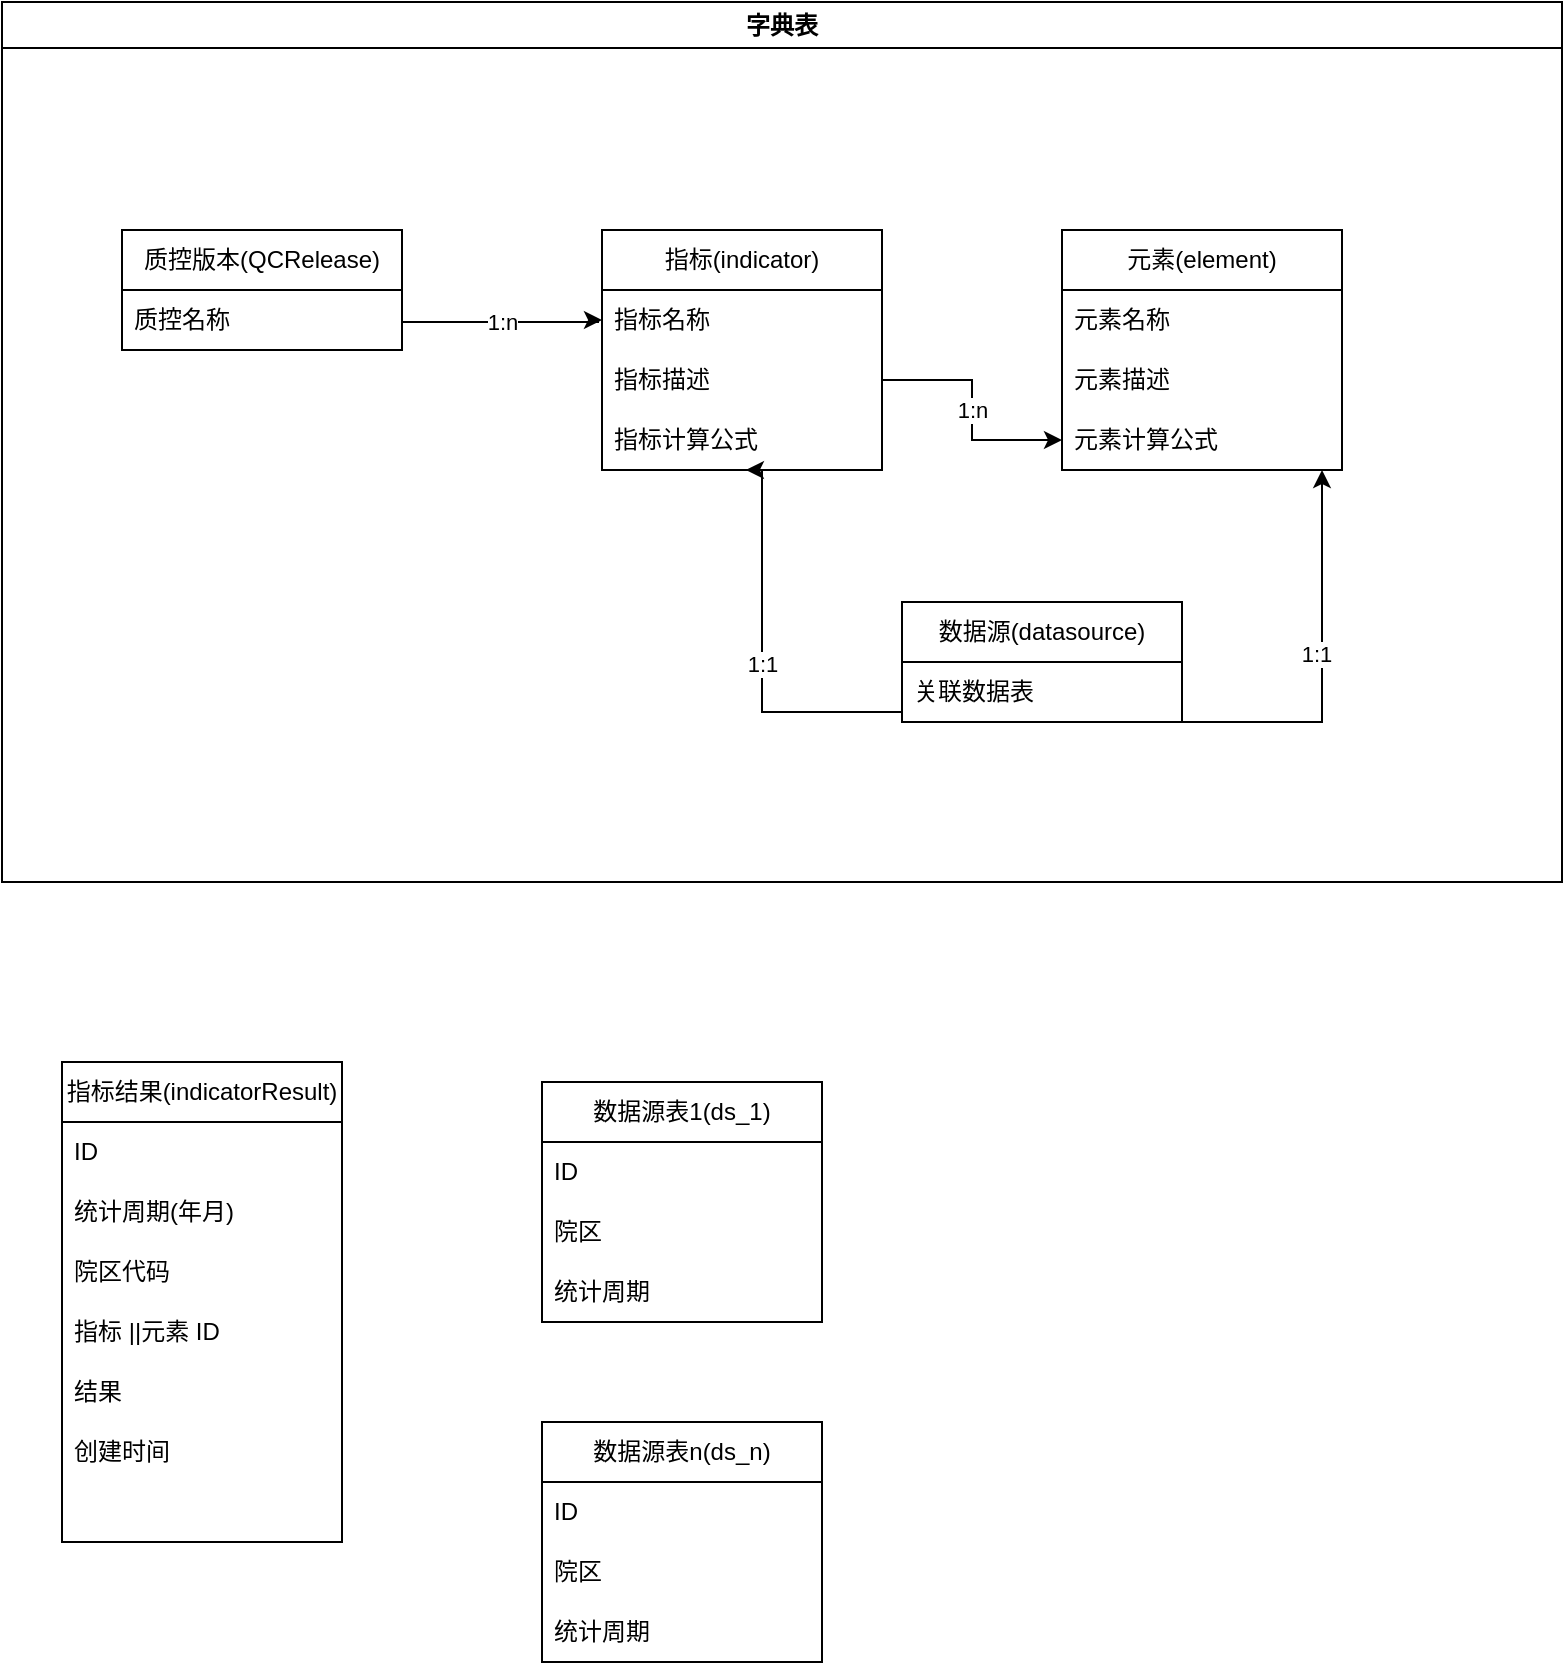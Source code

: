 <mxfile version="20.5.3" type="github">
  <diagram name="Page-1" id="efa7a0a1-bf9b-a30e-e6df-94a7791c09e9">
    <mxGraphModel dx="1956" dy="650" grid="1" gridSize="10" guides="1" tooltips="1" connect="1" arrows="1" fold="1" page="1" pageScale="1" pageWidth="826" pageHeight="1169" background="none" math="0" shadow="0">
      <root>
        <mxCell id="0" />
        <mxCell id="1" parent="0" />
        <mxCell id="xKy9EstJOX9OhzSi4FX4-137" value="字典表" style="swimlane;whiteSpace=wrap;html=1;" vertex="1" parent="1">
          <mxGeometry x="-140" y="140" width="780" height="440" as="geometry" />
        </mxCell>
        <mxCell id="xKy9EstJOX9OhzSi4FX4-138" value="质控版本(QCRelease)" style="swimlane;fontStyle=0;childLayout=stackLayout;horizontal=1;startSize=30;horizontalStack=0;resizeParent=1;resizeParentMax=0;resizeLast=0;collapsible=1;marginBottom=0;whiteSpace=wrap;html=1;" vertex="1" parent="xKy9EstJOX9OhzSi4FX4-137">
          <mxGeometry x="60" y="114" width="140" height="60" as="geometry" />
        </mxCell>
        <mxCell id="xKy9EstJOX9OhzSi4FX4-139" value="质控名称" style="text;strokeColor=none;fillColor=none;align=left;verticalAlign=middle;spacingLeft=4;spacingRight=4;overflow=hidden;points=[[0,0.5],[1,0.5]];portConstraint=eastwest;rotatable=0;whiteSpace=wrap;html=1;" vertex="1" parent="xKy9EstJOX9OhzSi4FX4-138">
          <mxGeometry y="30" width="140" height="30" as="geometry" />
        </mxCell>
        <mxCell id="xKy9EstJOX9OhzSi4FX4-140" value="指标(indicator)" style="swimlane;fontStyle=0;childLayout=stackLayout;horizontal=1;startSize=30;horizontalStack=0;resizeParent=1;resizeParentMax=0;resizeLast=0;collapsible=1;marginBottom=0;whiteSpace=wrap;html=1;" vertex="1" parent="xKy9EstJOX9OhzSi4FX4-137">
          <mxGeometry x="300" y="114" width="140" height="120" as="geometry" />
        </mxCell>
        <mxCell id="xKy9EstJOX9OhzSi4FX4-141" value="指标名称" style="text;strokeColor=none;fillColor=none;align=left;verticalAlign=middle;spacingLeft=4;spacingRight=4;overflow=hidden;points=[[0,0.5],[1,0.5]];portConstraint=eastwest;rotatable=0;whiteSpace=wrap;html=1;" vertex="1" parent="xKy9EstJOX9OhzSi4FX4-140">
          <mxGeometry y="30" width="140" height="30" as="geometry" />
        </mxCell>
        <mxCell id="xKy9EstJOX9OhzSi4FX4-142" value="指标描述" style="text;strokeColor=none;fillColor=none;align=left;verticalAlign=middle;spacingLeft=4;spacingRight=4;overflow=hidden;points=[[0,0.5],[1,0.5]];portConstraint=eastwest;rotatable=0;whiteSpace=wrap;html=1;" vertex="1" parent="xKy9EstJOX9OhzSi4FX4-140">
          <mxGeometry y="60" width="140" height="30" as="geometry" />
        </mxCell>
        <mxCell id="xKy9EstJOX9OhzSi4FX4-143" value="指标计算公式" style="text;strokeColor=none;fillColor=none;align=left;verticalAlign=middle;spacingLeft=4;spacingRight=4;overflow=hidden;points=[[0,0.5],[1,0.5]];portConstraint=eastwest;rotatable=0;whiteSpace=wrap;html=1;" vertex="1" parent="xKy9EstJOX9OhzSi4FX4-140">
          <mxGeometry y="90" width="140" height="30" as="geometry" />
        </mxCell>
        <mxCell id="xKy9EstJOX9OhzSi4FX4-144" value="1:1" style="edgeStyle=orthogonalEdgeStyle;rounded=0;orthogonalLoop=1;jettySize=auto;html=1;exitX=0;exitY=0.5;exitDx=0;exitDy=0;entryX=0.514;entryY=1;entryDx=0;entryDy=0;entryPerimeter=0;" edge="1" parent="xKy9EstJOX9OhzSi4FX4-137" source="xKy9EstJOX9OhzSi4FX4-148" target="xKy9EstJOX9OhzSi4FX4-143">
          <mxGeometry relative="1" as="geometry">
            <Array as="points">
              <mxPoint x="450" y="355" />
              <mxPoint x="380" y="355" />
              <mxPoint x="380" y="234" />
            </Array>
            <mxPoint x="310" y="330" as="targetPoint" />
          </mxGeometry>
        </mxCell>
        <mxCell id="xKy9EstJOX9OhzSi4FX4-147" value="数据源(datasource)" style="swimlane;fontStyle=0;childLayout=stackLayout;horizontal=1;startSize=30;horizontalStack=0;resizeParent=1;resizeParentMax=0;resizeLast=0;collapsible=1;marginBottom=0;whiteSpace=wrap;html=1;" vertex="1" parent="xKy9EstJOX9OhzSi4FX4-137">
          <mxGeometry x="450" y="300" width="140" height="60" as="geometry" />
        </mxCell>
        <mxCell id="xKy9EstJOX9OhzSi4FX4-148" value="关联数据表" style="text;strokeColor=none;fillColor=none;align=left;verticalAlign=middle;spacingLeft=4;spacingRight=4;overflow=hidden;points=[[0,0.5],[1,0.5]];portConstraint=eastwest;rotatable=0;whiteSpace=wrap;html=1;" vertex="1" parent="xKy9EstJOX9OhzSi4FX4-147">
          <mxGeometry y="30" width="140" height="30" as="geometry" />
        </mxCell>
        <mxCell id="xKy9EstJOX9OhzSi4FX4-149" value="元素(element)" style="swimlane;fontStyle=0;childLayout=stackLayout;horizontal=1;startSize=30;horizontalStack=0;resizeParent=1;resizeParentMax=0;resizeLast=0;collapsible=1;marginBottom=0;whiteSpace=wrap;html=1;" vertex="1" parent="xKy9EstJOX9OhzSi4FX4-137">
          <mxGeometry x="530" y="114" width="140" height="120" as="geometry" />
        </mxCell>
        <mxCell id="xKy9EstJOX9OhzSi4FX4-150" value="元素名称" style="text;strokeColor=none;fillColor=none;align=left;verticalAlign=middle;spacingLeft=4;spacingRight=4;overflow=hidden;points=[[0,0.5],[1,0.5]];portConstraint=eastwest;rotatable=0;whiteSpace=wrap;html=1;" vertex="1" parent="xKy9EstJOX9OhzSi4FX4-149">
          <mxGeometry y="30" width="140" height="30" as="geometry" />
        </mxCell>
        <mxCell id="xKy9EstJOX9OhzSi4FX4-151" value="元素描述" style="text;strokeColor=none;fillColor=none;align=left;verticalAlign=middle;spacingLeft=4;spacingRight=4;overflow=hidden;points=[[0,0.5],[1,0.5]];portConstraint=eastwest;rotatable=0;whiteSpace=wrap;html=1;" vertex="1" parent="xKy9EstJOX9OhzSi4FX4-149">
          <mxGeometry y="60" width="140" height="30" as="geometry" />
        </mxCell>
        <mxCell id="xKy9EstJOX9OhzSi4FX4-152" value="元素计算公式" style="text;strokeColor=none;fillColor=none;align=left;verticalAlign=middle;spacingLeft=4;spacingRight=4;overflow=hidden;points=[[0,0.5],[1,0.5]];portConstraint=eastwest;rotatable=0;whiteSpace=wrap;html=1;" vertex="1" parent="xKy9EstJOX9OhzSi4FX4-149">
          <mxGeometry y="90" width="140" height="30" as="geometry" />
        </mxCell>
        <mxCell id="xKy9EstJOX9OhzSi4FX4-145" style="edgeStyle=orthogonalEdgeStyle;rounded=0;orthogonalLoop=1;jettySize=auto;html=1;" edge="1" parent="xKy9EstJOX9OhzSi4FX4-137" source="xKy9EstJOX9OhzSi4FX4-147" target="xKy9EstJOX9OhzSi4FX4-152">
          <mxGeometry relative="1" as="geometry">
            <Array as="points">
              <mxPoint x="660" y="360" />
            </Array>
          </mxGeometry>
        </mxCell>
        <mxCell id="xKy9EstJOX9OhzSi4FX4-146" value="1:1" style="edgeLabel;html=1;align=center;verticalAlign=middle;resizable=0;points=[];" vertex="1" connectable="0" parent="xKy9EstJOX9OhzSi4FX4-145">
          <mxGeometry x="0.067" y="3" relative="1" as="geometry">
            <mxPoint as="offset" />
          </mxGeometry>
        </mxCell>
        <mxCell id="xKy9EstJOX9OhzSi4FX4-153" value="1:n" style="edgeStyle=orthogonalEdgeStyle;rounded=0;orthogonalLoop=1;jettySize=auto;html=1;exitX=1;exitY=0.5;exitDx=0;exitDy=0;entryX=0;entryY=0.5;entryDx=0;entryDy=0;" edge="1" parent="xKy9EstJOX9OhzSi4FX4-137" target="xKy9EstJOX9OhzSi4FX4-141" source="xKy9EstJOX9OhzSi4FX4-139">
          <mxGeometry relative="1" as="geometry">
            <mxPoint x="230" y="155" as="sourcePoint" />
            <mxPoint x="200" y="220" as="targetPoint" />
            <Array as="points">
              <mxPoint x="200" y="160" />
              <mxPoint x="298" y="160" />
              <mxPoint x="298" y="159" />
            </Array>
          </mxGeometry>
        </mxCell>
        <mxCell id="xKy9EstJOX9OhzSi4FX4-158" value="1:n" style="edgeStyle=orthogonalEdgeStyle;rounded=0;orthogonalLoop=1;jettySize=auto;html=1;" edge="1" parent="xKy9EstJOX9OhzSi4FX4-137" source="xKy9EstJOX9OhzSi4FX4-142" target="xKy9EstJOX9OhzSi4FX4-152">
          <mxGeometry relative="1" as="geometry" />
        </mxCell>
        <mxCell id="xKy9EstJOX9OhzSi4FX4-154" value="指标结果(indicatorResult)" style="swimlane;fontStyle=0;childLayout=stackLayout;horizontal=1;startSize=30;horizontalStack=0;resizeParent=1;resizeParentMax=0;resizeLast=0;collapsible=1;marginBottom=0;whiteSpace=wrap;html=1;" vertex="1" parent="1">
          <mxGeometry x="-110" y="670" width="140" height="240" as="geometry" />
        </mxCell>
        <mxCell id="xKy9EstJOX9OhzSi4FX4-155" value="ID" style="text;strokeColor=none;fillColor=none;align=left;verticalAlign=middle;spacingLeft=4;spacingRight=4;overflow=hidden;points=[[0,0.5],[1,0.5]];portConstraint=eastwest;rotatable=0;whiteSpace=wrap;html=1;" vertex="1" parent="xKy9EstJOX9OhzSi4FX4-154">
          <mxGeometry y="30" width="140" height="30" as="geometry" />
        </mxCell>
        <mxCell id="xKy9EstJOX9OhzSi4FX4-156" value="统计周期(年月)&lt;br&gt;" style="text;strokeColor=none;fillColor=none;align=left;verticalAlign=middle;spacingLeft=4;spacingRight=4;overflow=hidden;points=[[0,0.5],[1,0.5]];portConstraint=eastwest;rotatable=0;whiteSpace=wrap;html=1;" vertex="1" parent="xKy9EstJOX9OhzSi4FX4-154">
          <mxGeometry y="60" width="140" height="30" as="geometry" />
        </mxCell>
        <mxCell id="xKy9EstJOX9OhzSi4FX4-167" value="院区代码" style="text;strokeColor=none;fillColor=none;align=left;verticalAlign=middle;spacingLeft=4;spacingRight=4;overflow=hidden;points=[[0,0.5],[1,0.5]];portConstraint=eastwest;rotatable=0;whiteSpace=wrap;html=1;" vertex="1" parent="xKy9EstJOX9OhzSi4FX4-154">
          <mxGeometry y="90" width="140" height="30" as="geometry" />
        </mxCell>
        <mxCell id="xKy9EstJOX9OhzSi4FX4-159" value="指标 ||元素 ID" style="text;strokeColor=none;fillColor=none;align=left;verticalAlign=middle;spacingLeft=4;spacingRight=4;overflow=hidden;points=[[0,0.5],[1,0.5]];portConstraint=eastwest;rotatable=0;whiteSpace=wrap;html=1;" vertex="1" parent="xKy9EstJOX9OhzSi4FX4-154">
          <mxGeometry y="120" width="140" height="30" as="geometry" />
        </mxCell>
        <mxCell id="xKy9EstJOX9OhzSi4FX4-160" value="结果" style="text;strokeColor=none;fillColor=none;align=left;verticalAlign=middle;spacingLeft=4;spacingRight=4;overflow=hidden;points=[[0,0.5],[1,0.5]];portConstraint=eastwest;rotatable=0;whiteSpace=wrap;html=1;" vertex="1" parent="xKy9EstJOX9OhzSi4FX4-154">
          <mxGeometry y="150" width="140" height="30" as="geometry" />
        </mxCell>
        <mxCell id="xKy9EstJOX9OhzSi4FX4-162" value="创建时间" style="text;strokeColor=none;fillColor=none;align=left;verticalAlign=middle;spacingLeft=4;spacingRight=4;overflow=hidden;points=[[0,0.5],[1,0.5]];portConstraint=eastwest;rotatable=0;whiteSpace=wrap;html=1;" vertex="1" parent="xKy9EstJOX9OhzSi4FX4-154">
          <mxGeometry y="180" width="140" height="30" as="geometry" />
        </mxCell>
        <mxCell id="xKy9EstJOX9OhzSi4FX4-161" style="text;strokeColor=none;fillColor=none;align=left;verticalAlign=middle;spacingLeft=4;spacingRight=4;overflow=hidden;points=[[0,0.5],[1,0.5]];portConstraint=eastwest;rotatable=0;whiteSpace=wrap;html=1;" vertex="1" parent="xKy9EstJOX9OhzSi4FX4-154">
          <mxGeometry y="210" width="140" height="30" as="geometry" />
        </mxCell>
        <mxCell id="xKy9EstJOX9OhzSi4FX4-163" value="数据源表1(ds_1)" style="swimlane;fontStyle=0;childLayout=stackLayout;horizontal=1;startSize=30;horizontalStack=0;resizeParent=1;resizeParentMax=0;resizeLast=0;collapsible=1;marginBottom=0;whiteSpace=wrap;html=1;" vertex="1" parent="1">
          <mxGeometry x="130" y="680" width="140" height="120" as="geometry" />
        </mxCell>
        <mxCell id="xKy9EstJOX9OhzSi4FX4-164" value="ID" style="text;strokeColor=none;fillColor=none;align=left;verticalAlign=middle;spacingLeft=4;spacingRight=4;overflow=hidden;points=[[0,0.5],[1,0.5]];portConstraint=eastwest;rotatable=0;whiteSpace=wrap;html=1;" vertex="1" parent="xKy9EstJOX9OhzSi4FX4-163">
          <mxGeometry y="30" width="140" height="30" as="geometry" />
        </mxCell>
        <mxCell id="xKy9EstJOX9OhzSi4FX4-165" value="院区" style="text;strokeColor=none;fillColor=none;align=left;verticalAlign=middle;spacingLeft=4;spacingRight=4;overflow=hidden;points=[[0,0.5],[1,0.5]];portConstraint=eastwest;rotatable=0;whiteSpace=wrap;html=1;" vertex="1" parent="xKy9EstJOX9OhzSi4FX4-163">
          <mxGeometry y="60" width="140" height="30" as="geometry" />
        </mxCell>
        <mxCell id="xKy9EstJOX9OhzSi4FX4-166" value="统计周期" style="text;strokeColor=none;fillColor=none;align=left;verticalAlign=middle;spacingLeft=4;spacingRight=4;overflow=hidden;points=[[0,0.5],[1,0.5]];portConstraint=eastwest;rotatable=0;whiteSpace=wrap;html=1;" vertex="1" parent="xKy9EstJOX9OhzSi4FX4-163">
          <mxGeometry y="90" width="140" height="30" as="geometry" />
        </mxCell>
        <mxCell id="xKy9EstJOX9OhzSi4FX4-168" value="数据源表n(ds_n)" style="swimlane;fontStyle=0;childLayout=stackLayout;horizontal=1;startSize=30;horizontalStack=0;resizeParent=1;resizeParentMax=0;resizeLast=0;collapsible=1;marginBottom=0;whiteSpace=wrap;html=1;" vertex="1" parent="1">
          <mxGeometry x="130" y="850" width="140" height="120" as="geometry" />
        </mxCell>
        <mxCell id="xKy9EstJOX9OhzSi4FX4-169" value="ID" style="text;strokeColor=none;fillColor=none;align=left;verticalAlign=middle;spacingLeft=4;spacingRight=4;overflow=hidden;points=[[0,0.5],[1,0.5]];portConstraint=eastwest;rotatable=0;whiteSpace=wrap;html=1;" vertex="1" parent="xKy9EstJOX9OhzSi4FX4-168">
          <mxGeometry y="30" width="140" height="30" as="geometry" />
        </mxCell>
        <mxCell id="xKy9EstJOX9OhzSi4FX4-170" value="院区" style="text;strokeColor=none;fillColor=none;align=left;verticalAlign=middle;spacingLeft=4;spacingRight=4;overflow=hidden;points=[[0,0.5],[1,0.5]];portConstraint=eastwest;rotatable=0;whiteSpace=wrap;html=1;" vertex="1" parent="xKy9EstJOX9OhzSi4FX4-168">
          <mxGeometry y="60" width="140" height="30" as="geometry" />
        </mxCell>
        <mxCell id="xKy9EstJOX9OhzSi4FX4-171" value="统计周期" style="text;strokeColor=none;fillColor=none;align=left;verticalAlign=middle;spacingLeft=4;spacingRight=4;overflow=hidden;points=[[0,0.5],[1,0.5]];portConstraint=eastwest;rotatable=0;whiteSpace=wrap;html=1;" vertex="1" parent="xKy9EstJOX9OhzSi4FX4-168">
          <mxGeometry y="90" width="140" height="30" as="geometry" />
        </mxCell>
      </root>
    </mxGraphModel>
  </diagram>
</mxfile>
